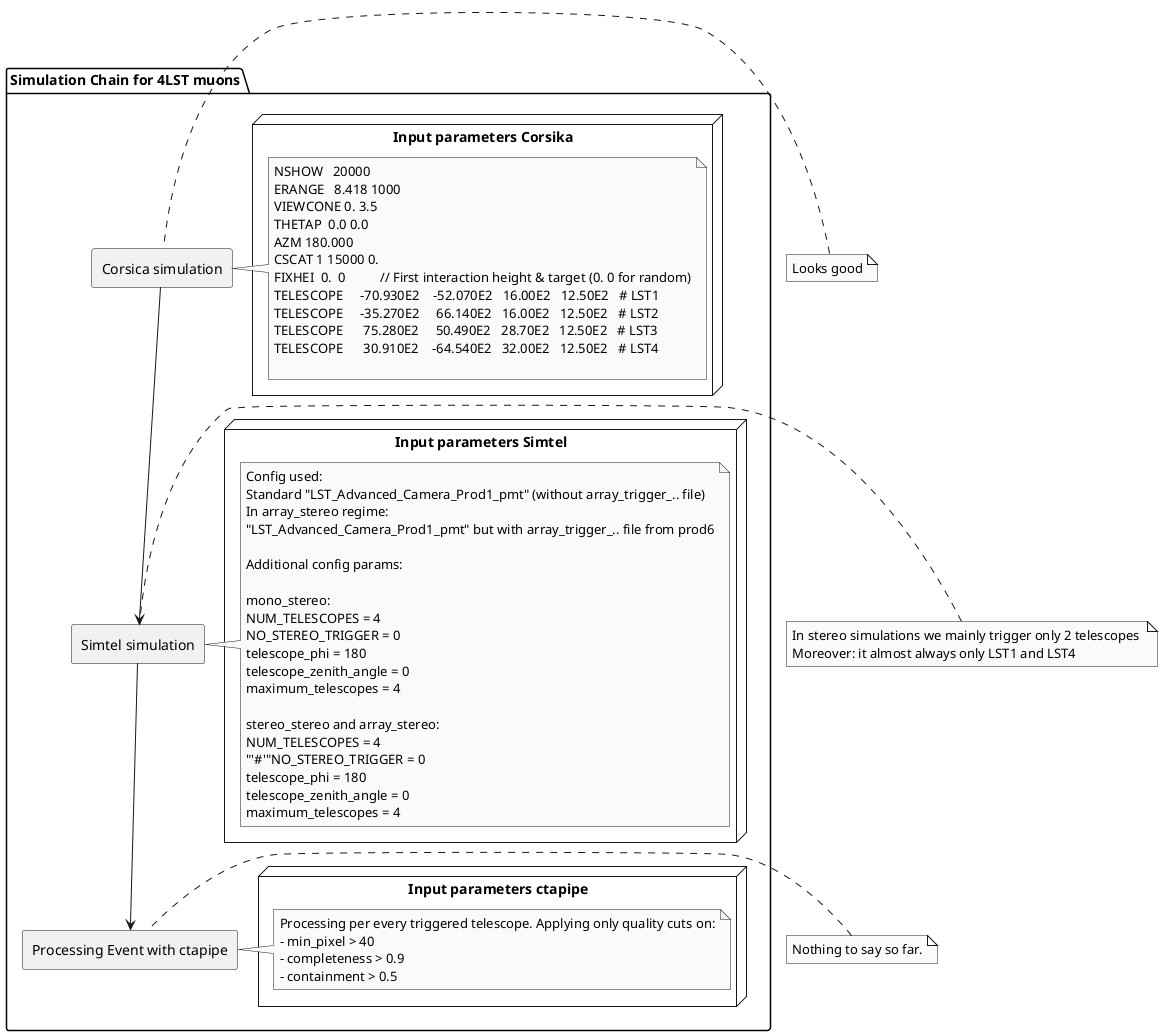 @startuml
skinparam monochrome true


    
package "Simulation Chain for 4LST muons" {

    rectangle "Corsica simulation" as CorsicaBlock 

node "Input parameters Corsika" {
    note left
    NSHOW   20000
    ERANGE   8.418 1000
    VIEWCONE 0. 3.5
    THETAP  0.0 0.0
    AZM 180.000
    CSCAT 1 15000 0.
    FIXHEI  0.  0          // First interaction height & target (0. 0 for random)
    TELESCOPE     -70.930E2    -52.070E2   16.00E2   12.50E2   # LST1
    TELESCOPE     -35.270E2     66.140E2   16.00E2   12.50E2   # LST2
    TELESCOPE      75.280E2     50.490E2   28.70E2   12.50E2   # LST3
    TELESCOPE      30.910E2    -64.540E2   32.00E2   12.50E2   # LST4

    end note
}

    rectangle "Simtel simulation" as SimtelBlock

node "Input parameters Simtel" {
    note left
    Config used: 
    Standard "LST_Advanced_Camera_Prod1_pmt" (without array_trigger_.. file)
    In array_stereo regime: 
    "LST_Advanced_Camera_Prod1_pmt" but with array_trigger_.. file from prod6
    
    Additional config params:
    
    mono_stereo:
    NUM_TELESCOPES = 4
    NO_STEREO_TRIGGER = 0
    telescope_phi = 180
    telescope_zenith_angle = 0
    maximum_telescopes = 4
    
    stereo_stereo and array_stereo:
    NUM_TELESCOPES = 4
    "'#'"NO_STEREO_TRIGGER = 0
    telescope_phi = 180
    telescope_zenith_angle = 0
    maximum_telescopes = 4
    end note
}
    rectangle "Processing Event with ctapipe" as ProcessingEventBlock 

    node "Input parameters ctapipe" {
    note left
    Processing per every triggered telescope. Applying only quality cuts on:
    - min_pixel > 40
    - completeness > 0.9
    - containment > 0.5
    end note
}

    CorsicaBlock --> SimtelBlock
    SimtelBlock --> ProcessingEventBlock
}


note left of CorsicaBlock
    Looks good
end note

note left of SimtelBlock
    In stereo simulations we mainly trigger only 2 telescopes 
    Moreover: it almost always only LST1 and LST4
end note

note left of ProcessingEventBlock
    Nothing to say so far.
end note


@enduml